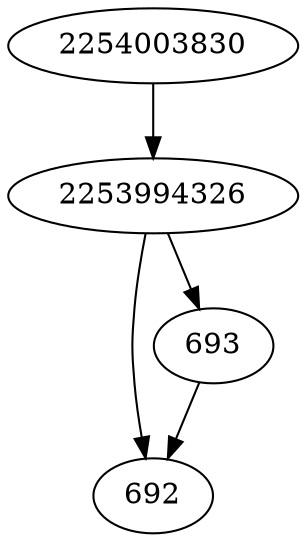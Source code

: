 strict digraph  {
2253994326;
692;
693;
2254003830;
2253994326 -> 692;
2253994326 -> 693;
693 -> 692;
2254003830 -> 2253994326;
}
